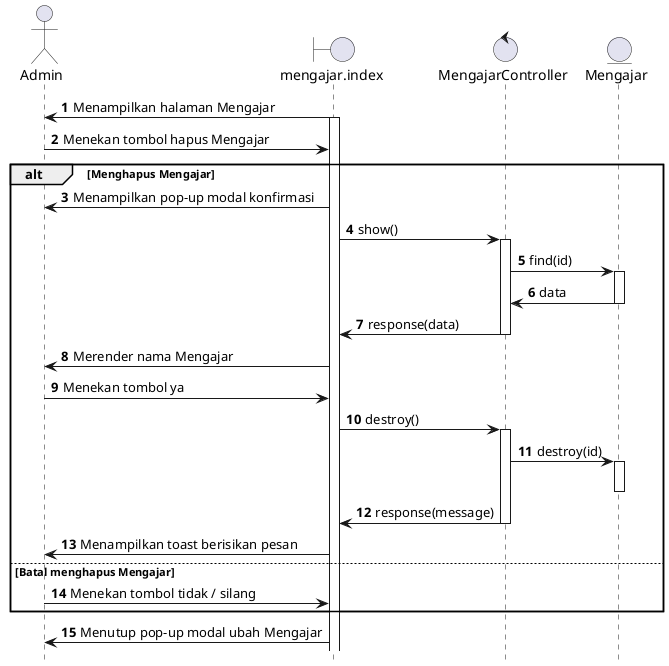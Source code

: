 @startuml sequence_diagram_hapus_Mengajar
hide footbox
autonumber

actor Admin
boundary mengajar.index
control MengajarController
entity Mengajar

mengajar.index -> Admin : Menampilkan halaman Mengajar

activate mengajar.index

Admin -> mengajar.index : Menekan tombol hapus Mengajar

alt Menghapus Mengajar

mengajar.index -> Admin : Menampilkan pop-up modal konfirmasi


mengajar.index -> MengajarController : show()

activate MengajarController

MengajarController -> Mengajar : find(id)

activate Mengajar

Mengajar -> MengajarController : data

deactivate Mengajar

MengajarController -> mengajar.index : response(data)

deactivate MengajarController

mengajar.index -> Admin : Merender nama Mengajar

Admin -> mengajar.index : Menekan tombol ya

mengajar.index -> MengajarController : destroy()

activate MengajarController

MengajarController -> Mengajar : destroy(id)

activate Mengajar

deactivate Mengajar

MengajarController -> mengajar.index : response(message)

deactivate MengajarController

mengajar.index -> Admin : Menampilkan toast berisikan pesan

else Batal menghapus Mengajar

Admin -> mengajar.index : Menekan tombol tidak / silang

end

mengajar.index -> Admin : Menutup pop-up modal ubah Mengajar

@enduml